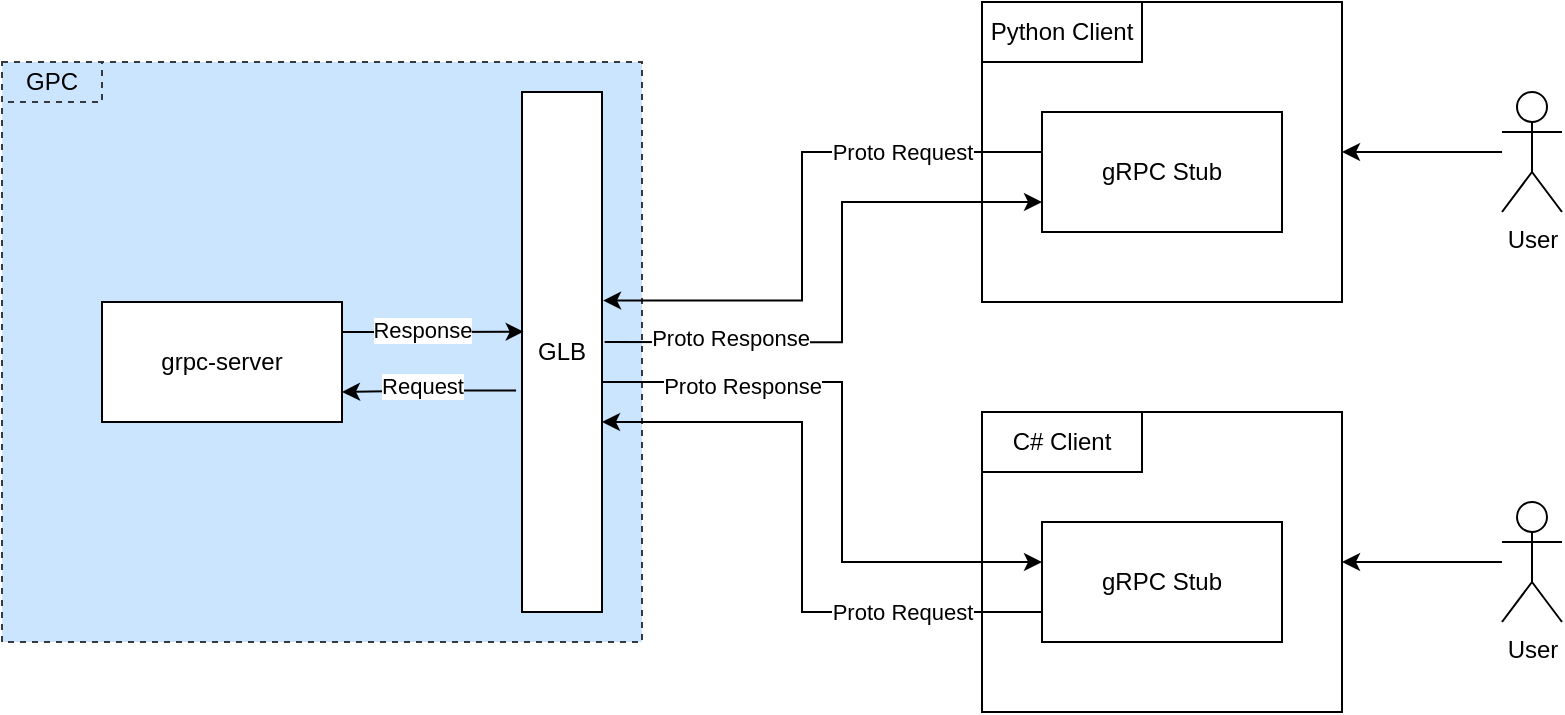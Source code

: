 <mxfile version="23.0.2" type="device" pages="4">
  <diagram id="L0QRQLDZRgUFsAmE-TrK" name="Architecture">
    <mxGraphModel dx="820" dy="415" grid="1" gridSize="10" guides="1" tooltips="1" connect="1" arrows="1" fold="1" page="1" pageScale="1" pageWidth="850" pageHeight="1100" math="0" shadow="0">
      <root>
        <mxCell id="0" />
        <mxCell id="1" parent="0" />
        <mxCell id="HBdbffXqGmhTKcWm9KcC-4" value="" style="rounded=0;whiteSpace=wrap;html=1;fillColor=#cce5ff;dashed=1;strokeColor=#36393d;" parent="1" vertex="1">
          <mxGeometry x="60" y="120" width="320" height="290" as="geometry" />
        </mxCell>
        <mxCell id="HBdbffXqGmhTKcWm9KcC-5" value="GPC" style="rounded=0;whiteSpace=wrap;html=1;fillColor=#cce5ff;dashed=1;strokeColor=#36393d;" parent="1" vertex="1">
          <mxGeometry x="60" y="120" width="50" height="20" as="geometry" />
        </mxCell>
        <mxCell id="HBdbffXqGmhTKcWm9KcC-1" value="grpc-server" style="rounded=0;whiteSpace=wrap;html=1;" parent="1" vertex="1">
          <mxGeometry x="110" y="240" width="120" height="60" as="geometry" />
        </mxCell>
        <mxCell id="HBdbffXqGmhTKcWm9KcC-6" value="" style="rounded=0;whiteSpace=wrap;html=1;fillColor=default;" parent="1" vertex="1">
          <mxGeometry x="550" y="90" width="180" height="150" as="geometry" />
        </mxCell>
        <mxCell id="HBdbffXqGmhTKcWm9KcC-7" value="gRPC Stub" style="rounded=0;whiteSpace=wrap;html=1;" parent="1" vertex="1">
          <mxGeometry x="580" y="145" width="120" height="60" as="geometry" />
        </mxCell>
        <mxCell id="HBdbffXqGmhTKcWm9KcC-8" value="Python Client" style="rounded=0;whiteSpace=wrap;html=1;fillColor=none;" parent="1" vertex="1">
          <mxGeometry x="550" y="90" width="80" height="30" as="geometry" />
        </mxCell>
        <mxCell id="HBdbffXqGmhTKcWm9KcC-9" value="" style="rounded=0;whiteSpace=wrap;html=1;fillColor=default;" parent="1" vertex="1">
          <mxGeometry x="550" y="295" width="180" height="150" as="geometry" />
        </mxCell>
        <mxCell id="HBdbffXqGmhTKcWm9KcC-10" value="gRPC Stub" style="rounded=0;whiteSpace=wrap;html=1;" parent="1" vertex="1">
          <mxGeometry x="580" y="350" width="120" height="60" as="geometry" />
        </mxCell>
        <mxCell id="HBdbffXqGmhTKcWm9KcC-11" value="C# Client" style="rounded=0;whiteSpace=wrap;html=1;fillColor=none;" parent="1" vertex="1">
          <mxGeometry x="550" y="295" width="80" height="30" as="geometry" />
        </mxCell>
        <mxCell id="HBdbffXqGmhTKcWm9KcC-15" style="edgeStyle=orthogonalEdgeStyle;rounded=0;orthogonalLoop=1;jettySize=auto;html=1;exitX=1.013;exitY=0.401;exitDx=0;exitDy=0;exitPerimeter=0;startArrow=classic;startFill=1;endArrow=none;endFill=0;entryX=0;entryY=0.25;entryDx=0;entryDy=0;" parent="1" source="HBdbffXqGmhTKcWm9KcC-12" target="HBdbffXqGmhTKcWm9KcC-7" edge="1">
          <mxGeometry relative="1" as="geometry">
            <Array as="points">
              <mxPoint x="460" y="239" />
              <mxPoint x="460" y="165" />
              <mxPoint x="580" y="165" />
            </Array>
          </mxGeometry>
        </mxCell>
        <mxCell id="HBdbffXqGmhTKcWm9KcC-19" value="Proto Request" style="edgeLabel;html=1;align=center;verticalAlign=middle;resizable=0;points=[];" parent="HBdbffXqGmhTKcWm9KcC-15" vertex="1" connectable="0">
          <mxGeometry x="0.306" y="-2" relative="1" as="geometry">
            <mxPoint x="29" y="-2" as="offset" />
          </mxGeometry>
        </mxCell>
        <mxCell id="HBdbffXqGmhTKcWm9KcC-16" style="edgeStyle=orthogonalEdgeStyle;rounded=0;orthogonalLoop=1;jettySize=auto;html=1;" parent="1" source="HBdbffXqGmhTKcWm9KcC-12" edge="1">
          <mxGeometry relative="1" as="geometry">
            <mxPoint x="580" y="370" as="targetPoint" />
            <Array as="points">
              <mxPoint x="480" y="280" />
              <mxPoint x="480" y="370" />
              <mxPoint x="580" y="370" />
            </Array>
          </mxGeometry>
        </mxCell>
        <mxCell id="HBdbffXqGmhTKcWm9KcC-21" value="Proto Response" style="edgeLabel;html=1;align=center;verticalAlign=middle;resizable=0;points=[];" parent="HBdbffXqGmhTKcWm9KcC-16" vertex="1" connectable="0">
          <mxGeometry x="-0.639" y="-2" relative="1" as="geometry">
            <mxPoint x="14" as="offset" />
          </mxGeometry>
        </mxCell>
        <mxCell id="HBdbffXqGmhTKcWm9KcC-22" style="edgeStyle=orthogonalEdgeStyle;rounded=0;orthogonalLoop=1;jettySize=auto;html=1;entryX=1;entryY=0.75;entryDx=0;entryDy=0;startArrow=none;startFill=0;endArrow=classic;endFill=1;exitX=-0.074;exitY=0.574;exitDx=0;exitDy=0;exitPerimeter=0;" parent="1" source="HBdbffXqGmhTKcWm9KcC-12" target="HBdbffXqGmhTKcWm9KcC-1" edge="1">
          <mxGeometry relative="1" as="geometry" />
        </mxCell>
        <mxCell id="HBdbffXqGmhTKcWm9KcC-23" value="Request" style="edgeLabel;html=1;align=center;verticalAlign=middle;resizable=0;points=[];" parent="HBdbffXqGmhTKcWm9KcC-22" vertex="1" connectable="0">
          <mxGeometry x="0.184" y="-3" relative="1" as="geometry">
            <mxPoint x="4" as="offset" />
          </mxGeometry>
        </mxCell>
        <mxCell id="HBdbffXqGmhTKcWm9KcC-12" value="GLB" style="rounded=0;whiteSpace=wrap;html=1;fillColor=default;" parent="1" vertex="1">
          <mxGeometry x="320" y="135" width="40" height="260" as="geometry" />
        </mxCell>
        <mxCell id="HBdbffXqGmhTKcWm9KcC-18" style="edgeStyle=orthogonalEdgeStyle;rounded=0;orthogonalLoop=1;jettySize=auto;html=1;entryX=1.033;entryY=0.481;entryDx=0;entryDy=0;entryPerimeter=0;startArrow=classic;startFill=1;endArrow=none;endFill=0;exitX=0;exitY=0.75;exitDx=0;exitDy=0;" parent="1" source="HBdbffXqGmhTKcWm9KcC-7" target="HBdbffXqGmhTKcWm9KcC-12" edge="1">
          <mxGeometry relative="1" as="geometry">
            <Array as="points">
              <mxPoint x="480" y="190" />
              <mxPoint x="480" y="260" />
            </Array>
          </mxGeometry>
        </mxCell>
        <mxCell id="HBdbffXqGmhTKcWm9KcC-20" value="Proto Response" style="edgeLabel;html=1;align=center;verticalAlign=middle;resizable=0;points=[];" parent="HBdbffXqGmhTKcWm9KcC-18" vertex="1" connectable="0">
          <mxGeometry x="0.509" y="-2" relative="1" as="geometry">
            <mxPoint x="-8" as="offset" />
          </mxGeometry>
        </mxCell>
        <mxCell id="HBdbffXqGmhTKcWm9KcC-14" style="edgeStyle=orthogonalEdgeStyle;rounded=0;orthogonalLoop=1;jettySize=auto;html=1;entryX=0.021;entryY=0.461;entryDx=0;entryDy=0;exitX=1;exitY=0.25;exitDx=0;exitDy=0;entryPerimeter=0;" parent="1" source="HBdbffXqGmhTKcWm9KcC-1" target="HBdbffXqGmhTKcWm9KcC-12" edge="1">
          <mxGeometry relative="1" as="geometry" />
        </mxCell>
        <mxCell id="HBdbffXqGmhTKcWm9KcC-24" value="Response" style="edgeLabel;html=1;align=center;verticalAlign=middle;resizable=0;points=[];" parent="HBdbffXqGmhTKcWm9KcC-14" vertex="1" connectable="0">
          <mxGeometry x="0.19" y="1" relative="1" as="geometry">
            <mxPoint x="-14" as="offset" />
          </mxGeometry>
        </mxCell>
        <mxCell id="HBdbffXqGmhTKcWm9KcC-17" value="Proto Request" style="edgeStyle=orthogonalEdgeStyle;rounded=0;orthogonalLoop=1;jettySize=auto;html=1;exitX=0;exitY=0.75;exitDx=0;exitDy=0;" parent="1" source="HBdbffXqGmhTKcWm9KcC-10" edge="1">
          <mxGeometry x="-0.555" relative="1" as="geometry">
            <mxPoint x="360" y="300" as="targetPoint" />
            <Array as="points">
              <mxPoint x="460" y="395" />
              <mxPoint x="460" y="300" />
            </Array>
            <mxPoint as="offset" />
          </mxGeometry>
        </mxCell>
        <mxCell id="urQIFU6BzX82vPXx3Rpk-5" style="edgeStyle=orthogonalEdgeStyle;rounded=0;orthogonalLoop=1;jettySize=auto;html=1;entryX=1;entryY=0.5;entryDx=0;entryDy=0;startArrow=none;startFill=0;endArrow=classic;endFill=1;" parent="1" source="urQIFU6BzX82vPXx3Rpk-3" target="HBdbffXqGmhTKcWm9KcC-6" edge="1">
          <mxGeometry relative="1" as="geometry" />
        </mxCell>
        <mxCell id="urQIFU6BzX82vPXx3Rpk-3" value="User" style="shape=umlActor;verticalLabelPosition=bottom;verticalAlign=top;html=1;outlineConnect=0;fillColor=default;" parent="1" vertex="1">
          <mxGeometry x="810" y="135" width="30" height="60" as="geometry" />
        </mxCell>
        <mxCell id="urQIFU6BzX82vPXx3Rpk-7" style="edgeStyle=orthogonalEdgeStyle;rounded=0;orthogonalLoop=1;jettySize=auto;html=1;entryX=1;entryY=0.5;entryDx=0;entryDy=0;startArrow=none;startFill=0;endArrow=classic;endFill=1;" parent="1" source="urQIFU6BzX82vPXx3Rpk-4" target="HBdbffXqGmhTKcWm9KcC-9" edge="1">
          <mxGeometry relative="1" as="geometry" />
        </mxCell>
        <mxCell id="urQIFU6BzX82vPXx3Rpk-4" value="User" style="shape=umlActor;verticalLabelPosition=bottom;verticalAlign=top;html=1;outlineConnect=0;fillColor=default;" parent="1" vertex="1">
          <mxGeometry x="810" y="340" width="30" height="60" as="geometry" />
        </mxCell>
      </root>
    </mxGraphModel>
  </diagram>
  <diagram id="04SzBnQVvkSZdFKVoosf" name="App Build Pipeline">
    <mxGraphModel dx="1171" dy="593" grid="1" gridSize="10" guides="1" tooltips="1" connect="1" arrows="1" fold="1" page="1" pageScale="1" pageWidth="850" pageHeight="1100" math="0" shadow="0">
      <root>
        <mxCell id="0" />
        <mxCell id="1" parent="0" />
        <mxCell id="XsykwSwLm1K3rjfxxVs0-20" style="edgeStyle=orthogonalEdgeStyle;rounded=0;orthogonalLoop=1;jettySize=auto;html=1;startArrow=none;startFill=0;endArrow=classic;endFill=1;" parent="1" source="XsykwSwLm1K3rjfxxVs0-9" target="XsykwSwLm1K3rjfxxVs0-11" edge="1">
          <mxGeometry relative="1" as="geometry" />
        </mxCell>
        <mxCell id="XsykwSwLm1K3rjfxxVs0-16" style="edgeStyle=orthogonalEdgeStyle;rounded=0;orthogonalLoop=1;jettySize=auto;html=1;entryX=0;entryY=0.5;entryDx=0;entryDy=0;startArrow=none;startFill=0;endArrow=classic;endFill=1;" parent="1" source="XsykwSwLm1K3rjfxxVs0-10" target="XsykwSwLm1K3rjfxxVs0-9" edge="1">
          <mxGeometry relative="1" as="geometry" />
        </mxCell>
        <mxCell id="XsykwSwLm1K3rjfxxVs0-19" value="Trigger Webhook" style="edgeLabel;html=1;align=center;verticalAlign=middle;resizable=0;points=[];" parent="XsykwSwLm1K3rjfxxVs0-16" vertex="1" connectable="0">
          <mxGeometry x="-0.252" relative="1" as="geometry">
            <mxPoint x="8" as="offset" />
          </mxGeometry>
        </mxCell>
        <mxCell id="XsykwSwLm1K3rjfxxVs0-15" style="edgeStyle=orthogonalEdgeStyle;rounded=0;orthogonalLoop=1;jettySize=auto;html=1;entryX=0;entryY=0.5;entryDx=0;entryDy=0;entryPerimeter=0;startArrow=none;startFill=0;endArrow=classic;endFill=1;" parent="1" source="XsykwSwLm1K3rjfxxVs0-14" target="XsykwSwLm1K3rjfxxVs0-10" edge="1">
          <mxGeometry relative="1" as="geometry" />
        </mxCell>
        <mxCell id="XsykwSwLm1K3rjfxxVs0-18" value="PR" style="edgeLabel;html=1;align=center;verticalAlign=middle;resizable=0;points=[];" parent="XsykwSwLm1K3rjfxxVs0-15" vertex="1" connectable="0">
          <mxGeometry x="-0.289" y="1" relative="1" as="geometry">
            <mxPoint as="offset" />
          </mxGeometry>
        </mxCell>
        <mxCell id="XsykwSwLm1K3rjfxxVs0-27" value="" style="group" parent="1" vertex="1" connectable="0">
          <mxGeometry x="25" y="350" width="80" height="80" as="geometry" />
        </mxCell>
        <mxCell id="XsykwSwLm1K3rjfxxVs0-14" value="" style="html=1;verticalLabelPosition=bottom;align=center;labelBackgroundColor=#ffffff;verticalAlign=top;strokeWidth=2;strokeColor=#0080F0;shadow=0;dashed=0;shape=mxgraph.ios7.icons.user;fillColor=default;" parent="XsykwSwLm1K3rjfxxVs0-27" vertex="1">
          <mxGeometry x="15" y="30" width="50" height="50" as="geometry" />
        </mxCell>
        <mxCell id="XsykwSwLm1K3rjfxxVs0-22" value="Developers" style="text;html=1;align=center;verticalAlign=middle;resizable=0;points=[];autosize=1;strokeColor=none;fillColor=none;" parent="XsykwSwLm1K3rjfxxVs0-27" vertex="1">
          <mxGeometry width="80" height="20" as="geometry" />
        </mxCell>
        <mxCell id="XsykwSwLm1K3rjfxxVs0-28" value="" style="group" parent="1" vertex="1" connectable="0">
          <mxGeometry x="230" y="350" width="50" height="80" as="geometry" />
        </mxCell>
        <mxCell id="XsykwSwLm1K3rjfxxVs0-10" value="" style="verticalLabelPosition=bottom;html=1;verticalAlign=top;align=center;strokeColor=none;fillColor=#00BEF2;shape=mxgraph.azure.github_code;pointerEvents=1;" parent="XsykwSwLm1K3rjfxxVs0-28" vertex="1">
          <mxGeometry y="30" width="50" height="50" as="geometry" />
        </mxCell>
        <mxCell id="XsykwSwLm1K3rjfxxVs0-23" value="GitHub" style="text;html=1;align=center;verticalAlign=middle;resizable=0;points=[];autosize=1;strokeColor=none;fillColor=none;" parent="XsykwSwLm1K3rjfxxVs0-28" vertex="1">
          <mxGeometry width="50" height="20" as="geometry" />
        </mxCell>
        <mxCell id="XsykwSwLm1K3rjfxxVs0-29" value="" style="group" parent="1" vertex="1" connectable="0">
          <mxGeometry x="400" y="350" width="90" height="80" as="geometry" />
        </mxCell>
        <mxCell id="XsykwSwLm1K3rjfxxVs0-9" value="" style="aspect=fixed;perimeter=ellipsePerimeter;html=1;align=center;shadow=0;dashed=0;fontColor=#4277BB;labelBackgroundColor=#ffffff;fontSize=12;spacingTop=3;image;image=img/lib/ibm/devops/build_test.svg;fillColor=default;" parent="XsykwSwLm1K3rjfxxVs0-29" vertex="1">
          <mxGeometry x="20" y="29.5" width="50.5" height="50.5" as="geometry" />
        </mxCell>
        <mxCell id="XsykwSwLm1K3rjfxxVs0-24" value="Build and Test" style="text;html=1;align=center;verticalAlign=middle;resizable=0;points=[];autosize=1;strokeColor=none;fillColor=none;" parent="XsykwSwLm1K3rjfxxVs0-29" vertex="1">
          <mxGeometry width="90" height="20" as="geometry" />
        </mxCell>
        <mxCell id="XsykwSwLm1K3rjfxxVs0-30" value="" style="group" parent="1" vertex="1" connectable="0">
          <mxGeometry x="579.2" y="350" width="80" height="80.5" as="geometry" />
        </mxCell>
        <mxCell id="XsykwSwLm1K3rjfxxVs0-11" value="" style="sketch=0;aspect=fixed;html=1;points=[];align=center;image;fontSize=12;image=img/lib/mscae/Docker.svg;fillColor=default;" parent="XsykwSwLm1K3rjfxxVs0-30" vertex="1">
          <mxGeometry x="9.21" y="30" width="61.59" height="50.5" as="geometry" />
        </mxCell>
        <mxCell id="XsykwSwLm1K3rjfxxVs0-26" value="Containerize" style="text;html=1;align=center;verticalAlign=middle;resizable=0;points=[];autosize=1;strokeColor=none;fillColor=none;" parent="XsykwSwLm1K3rjfxxVs0-30" vertex="1">
          <mxGeometry width="80" height="20" as="geometry" />
        </mxCell>
        <mxCell id="XsykwSwLm1K3rjfxxVs0-37" style="edgeStyle=orthogonalEdgeStyle;rounded=0;orthogonalLoop=1;jettySize=auto;html=1;entryX=0.5;entryY=0;entryDx=0;entryDy=0;startArrow=none;startFill=0;endArrow=classic;endFill=1;" parent="1" source="XsykwSwLm1K3rjfxxVs0-32" target="XsykwSwLm1K3rjfxxVs0-33" edge="1">
          <mxGeometry relative="1" as="geometry" />
        </mxCell>
        <mxCell id="XsykwSwLm1K3rjfxxVs0-32" value="Checkout Code and load Jenkisfile" style="rounded=0;whiteSpace=wrap;html=1;fillColor=default;" parent="1" vertex="1">
          <mxGeometry x="385" y="480" width="120" height="60" as="geometry" />
        </mxCell>
        <mxCell id="XsykwSwLm1K3rjfxxVs0-38" style="edgeStyle=orthogonalEdgeStyle;rounded=0;orthogonalLoop=1;jettySize=auto;html=1;entryX=0.5;entryY=0;entryDx=0;entryDy=0;startArrow=none;startFill=0;endArrow=classic;endFill=1;" parent="1" source="XsykwSwLm1K3rjfxxVs0-33" target="XsykwSwLm1K3rjfxxVs0-35" edge="1">
          <mxGeometry relative="1" as="geometry">
            <mxPoint x="445" y="680" as="targetPoint" />
          </mxGeometry>
        </mxCell>
        <mxCell id="XsykwSwLm1K3rjfxxVs0-33" value="Compile" style="rounded=0;whiteSpace=wrap;html=1;fillColor=default;" parent="1" vertex="1">
          <mxGeometry x="385" y="580" width="120" height="60" as="geometry" />
        </mxCell>
        <mxCell id="XsykwSwLm1K3rjfxxVs0-35" value="Archive Artefact" style="rounded=0;whiteSpace=wrap;html=1;fillColor=default;" parent="1" vertex="1">
          <mxGeometry x="385" y="680" width="120" height="60" as="geometry" />
        </mxCell>
        <mxCell id="XsykwSwLm1K3rjfxxVs0-36" style="edgeStyle=orthogonalEdgeStyle;rounded=0;orthogonalLoop=1;jettySize=auto;html=1;entryX=0.5;entryY=0;entryDx=0;entryDy=0;startArrow=none;startFill=0;endArrow=classic;endFill=1;" parent="1" source="XsykwSwLm1K3rjfxxVs0-9" target="XsykwSwLm1K3rjfxxVs0-32" edge="1">
          <mxGeometry relative="1" as="geometry" />
        </mxCell>
        <mxCell id="XsykwSwLm1K3rjfxxVs0-44" style="edgeStyle=orthogonalEdgeStyle;rounded=0;orthogonalLoop=1;jettySize=auto;html=1;entryX=0.5;entryY=0;entryDx=0;entryDy=0;startArrow=none;startFill=0;endArrow=classic;endFill=1;" parent="1" source="XsykwSwLm1K3rjfxxVs0-40" target="XsykwSwLm1K3rjfxxVs0-41" edge="1">
          <mxGeometry relative="1" as="geometry" />
        </mxCell>
        <mxCell id="XsykwSwLm1K3rjfxxVs0-40" value="Build Docker Image" style="rounded=0;whiteSpace=wrap;html=1;fillColor=default;" parent="1" vertex="1">
          <mxGeometry x="559.2" y="480" width="120" height="60" as="geometry" />
        </mxCell>
        <mxCell id="XsykwSwLm1K3rjfxxVs0-45" style="edgeStyle=orthogonalEdgeStyle;rounded=0;orthogonalLoop=1;jettySize=auto;html=1;entryX=0.5;entryY=0;entryDx=0;entryDy=0;startArrow=none;startFill=0;endArrow=classic;endFill=1;" parent="1" source="XsykwSwLm1K3rjfxxVs0-41" target="XsykwSwLm1K3rjfxxVs0-42" edge="1">
          <mxGeometry relative="1" as="geometry" />
        </mxCell>
        <mxCell id="XsykwSwLm1K3rjfxxVs0-41" value="Tag Docker Image" style="rounded=0;whiteSpace=wrap;html=1;fillColor=default;" parent="1" vertex="1">
          <mxGeometry x="559.2" y="580" width="120" height="60" as="geometry" />
        </mxCell>
        <mxCell id="XsykwSwLm1K3rjfxxVs0-42" value="Push Dokcer Image" style="rounded=0;whiteSpace=wrap;html=1;fillColor=default;" parent="1" vertex="1">
          <mxGeometry x="560" y="680" width="120" height="60" as="geometry" />
        </mxCell>
        <mxCell id="XsykwSwLm1K3rjfxxVs0-43" style="edgeStyle=orthogonalEdgeStyle;rounded=0;orthogonalLoop=1;jettySize=auto;html=1;entryX=0.5;entryY=0;entryDx=0;entryDy=0;startArrow=none;startFill=0;endArrow=classic;endFill=1;" parent="1" source="XsykwSwLm1K3rjfxxVs0-11" target="XsykwSwLm1K3rjfxxVs0-40" edge="1">
          <mxGeometry relative="1" as="geometry" />
        </mxCell>
        <mxCell id="_TtugMWoAg76NDfMQwmL-3" style="edgeStyle=orthogonalEdgeStyle;rounded=0;orthogonalLoop=1;jettySize=auto;html=1;entryX=0.5;entryY=0;entryDx=0;entryDy=0;startArrow=none;startFill=0;endArrow=classic;endFill=1;" parent="1" source="_TtugMWoAg76NDfMQwmL-1" edge="1">
          <mxGeometry relative="1" as="geometry">
            <mxPoint x="790.0" y="580" as="targetPoint" />
          </mxGeometry>
        </mxCell>
        <mxCell id="_TtugMWoAg76NDfMQwmL-2" style="edgeStyle=orthogonalEdgeStyle;rounded=0;orthogonalLoop=1;jettySize=auto;html=1;entryX=0.5;entryY=0;entryDx=0;entryDy=0;startArrow=none;startFill=0;endArrow=classic;endFill=1;" parent="1" target="_TtugMWoAg76NDfMQwmL-1" edge="1">
          <mxGeometry relative="1" as="geometry">
            <mxPoint x="790.0" y="430.5" as="sourcePoint" />
          </mxGeometry>
        </mxCell>
      </root>
    </mxGraphModel>
  </diagram>
  <diagram id="1ubkj9-d4d2KupUPz-sf" name="App Deployment Pipeline">
    <mxGraphModel dx="820" dy="415" grid="1" gridSize="10" guides="1" tooltips="1" connect="1" arrows="1" fold="1" page="1" pageScale="1" pageWidth="850" pageHeight="1100" math="0" shadow="0">
      <root>
        <mxCell id="0" />
        <mxCell id="1" parent="0" />
        <mxCell id="bHBb-JGSrsXpC5y51pyZ-1" value="" style="group" vertex="1" connectable="0" parent="1">
          <mxGeometry x="160" y="150" width="80" height="80" as="geometry" />
        </mxCell>
        <mxCell id="bHBb-JGSrsXpC5y51pyZ-2" value="" style="html=1;verticalLabelPosition=bottom;align=center;labelBackgroundColor=#ffffff;verticalAlign=top;strokeWidth=2;strokeColor=#0080F0;shadow=0;dashed=0;shape=mxgraph.ios7.icons.user;fillColor=default;" vertex="1" parent="bHBb-JGSrsXpC5y51pyZ-1">
          <mxGeometry x="15" y="30" width="50" height="50" as="geometry" />
        </mxCell>
        <mxCell id="bHBb-JGSrsXpC5y51pyZ-3" value="Developers" style="text;html=1;align=center;verticalAlign=middle;resizable=0;points=[];autosize=1;strokeColor=none;fillColor=none;" vertex="1" parent="bHBb-JGSrsXpC5y51pyZ-1">
          <mxGeometry width="80" height="20" as="geometry" />
        </mxCell>
        <mxCell id="32T7sPFt93Z3NCK7b6Ue-1" value="" style="group" vertex="1" connectable="0" parent="1">
          <mxGeometry x="350" y="150" width="90" height="80" as="geometry" />
        </mxCell>
        <mxCell id="32T7sPFt93Z3NCK7b6Ue-2" value="" style="aspect=fixed;perimeter=ellipsePerimeter;html=1;align=center;shadow=0;dashed=0;fontColor=#4277BB;labelBackgroundColor=#ffffff;fontSize=12;spacingTop=3;image;image=img/lib/ibm/devops/build_test.svg;fillColor=default;" vertex="1" parent="32T7sPFt93Z3NCK7b6Ue-1">
          <mxGeometry x="20" y="29.5" width="50.5" height="50.5" as="geometry" />
        </mxCell>
        <mxCell id="32T7sPFt93Z3NCK7b6Ue-3" value="Build and Test" style="text;html=1;align=center;verticalAlign=middle;resizable=0;points=[];autosize=1;strokeColor=none;fillColor=none;" vertex="1" parent="32T7sPFt93Z3NCK7b6Ue-1">
          <mxGeometry width="90" height="20" as="geometry" />
        </mxCell>
        <mxCell id="32T7sPFt93Z3NCK7b6Ue-7" value="" style="group" vertex="1" connectable="0" parent="1">
          <mxGeometry x="580" y="150" width="50" height="80" as="geometry" />
        </mxCell>
        <mxCell id="32T7sPFt93Z3NCK7b6Ue-8" value="" style="aspect=fixed;perimeter=ellipsePerimeter;html=1;align=center;shadow=0;dashed=0;fontColor=#4277BB;labelBackgroundColor=#ffffff;fontSize=12;spacingTop=3;image;image=img/lib/ibm/devops/continuous_deploy.svg;fillColor=default;" vertex="1" parent="32T7sPFt93Z3NCK7b6Ue-7">
          <mxGeometry y="30" width="50" height="50" as="geometry" />
        </mxCell>
        <mxCell id="32T7sPFt93Z3NCK7b6Ue-9" value="Deploy" style="text;html=1;align=center;verticalAlign=middle;resizable=0;points=[];autosize=1;strokeColor=none;fillColor=none;" vertex="1" parent="32T7sPFt93Z3NCK7b6Ue-7">
          <mxGeometry width="50" height="20" as="geometry" />
        </mxCell>
        <mxCell id="32T7sPFt93Z3NCK7b6Ue-10" value="Deploy to GCP using Terraform / Helm Infra" style="rounded=0;whiteSpace=wrap;html=1;fillColor=default;" vertex="1" parent="1">
          <mxGeometry x="545" y="280" width="120" height="60" as="geometry" />
        </mxCell>
        <mxCell id="32T7sPFt93Z3NCK7b6Ue-12" style="edgeStyle=orthogonalEdgeStyle;rounded=0;orthogonalLoop=1;jettySize=auto;html=1;entryX=0;entryY=0.5;entryDx=0;entryDy=0;" edge="1" parent="1" source="bHBb-JGSrsXpC5y51pyZ-2" target="32T7sPFt93Z3NCK7b6Ue-2">
          <mxGeometry relative="1" as="geometry" />
        </mxCell>
        <mxCell id="32T7sPFt93Z3NCK7b6Ue-13" value="Manual Trigger" style="edgeLabel;html=1;align=center;verticalAlign=middle;resizable=0;points=[];" vertex="1" connectable="0" parent="32T7sPFt93Z3NCK7b6Ue-12">
          <mxGeometry x="-0.132" relative="1" as="geometry">
            <mxPoint as="offset" />
          </mxGeometry>
        </mxCell>
        <mxCell id="32T7sPFt93Z3NCK7b6Ue-14" style="edgeStyle=orthogonalEdgeStyle;rounded=0;orthogonalLoop=1;jettySize=auto;html=1;entryX=0;entryY=0.5;entryDx=0;entryDy=0;" edge="1" parent="1" source="32T7sPFt93Z3NCK7b6Ue-2" target="32T7sPFt93Z3NCK7b6Ue-8">
          <mxGeometry relative="1" as="geometry" />
        </mxCell>
        <mxCell id="32T7sPFt93Z3NCK7b6Ue-16" style="edgeStyle=orthogonalEdgeStyle;rounded=0;orthogonalLoop=1;jettySize=auto;html=1;entryX=0.5;entryY=0;entryDx=0;entryDy=0;" edge="1" parent="1" source="32T7sPFt93Z3NCK7b6Ue-8" target="32T7sPFt93Z3NCK7b6Ue-10">
          <mxGeometry relative="1" as="geometry" />
        </mxCell>
        <mxCell id="DbrCPEsW9Lbhbe9QlBQ7-6" style="edgeStyle=orthogonalEdgeStyle;rounded=0;orthogonalLoop=1;jettySize=auto;html=1;entryX=0.5;entryY=0;entryDx=0;entryDy=0;" edge="1" parent="1" source="DbrCPEsW9Lbhbe9QlBQ7-1" target="DbrCPEsW9Lbhbe9QlBQ7-3">
          <mxGeometry relative="1" as="geometry" />
        </mxCell>
        <mxCell id="DbrCPEsW9Lbhbe9QlBQ7-1" value="Checkout Code and load Jenkisfile" style="rounded=0;whiteSpace=wrap;html=1;fillColor=default;" vertex="1" parent="1">
          <mxGeometry x="335" y="280" width="120" height="60" as="geometry" />
        </mxCell>
        <mxCell id="DbrCPEsW9Lbhbe9QlBQ7-2" style="edgeStyle=orthogonalEdgeStyle;rounded=0;orthogonalLoop=1;jettySize=auto;html=1;entryX=0.5;entryY=0;entryDx=0;entryDy=0;" edge="1" parent="1" source="32T7sPFt93Z3NCK7b6Ue-2" target="DbrCPEsW9Lbhbe9QlBQ7-1">
          <mxGeometry relative="1" as="geometry" />
        </mxCell>
        <mxCell id="DbrCPEsW9Lbhbe9QlBQ7-7" style="edgeStyle=orthogonalEdgeStyle;rounded=0;orthogonalLoop=1;jettySize=auto;html=1;entryX=0.5;entryY=0;entryDx=0;entryDy=0;" edge="1" parent="1" source="DbrCPEsW9Lbhbe9QlBQ7-3" target="DbrCPEsW9Lbhbe9QlBQ7-4">
          <mxGeometry relative="1" as="geometry" />
        </mxCell>
        <mxCell id="DbrCPEsW9Lbhbe9QlBQ7-3" value="Terraform Plan" style="rounded=0;whiteSpace=wrap;html=1;fillColor=default;" vertex="1" parent="1">
          <mxGeometry x="335" y="380" width="120" height="60" as="geometry" />
        </mxCell>
        <mxCell id="DbrCPEsW9Lbhbe9QlBQ7-8" style="edgeStyle=orthogonalEdgeStyle;rounded=0;orthogonalLoop=1;jettySize=auto;html=1;entryX=0.5;entryY=0;entryDx=0;entryDy=0;" edge="1" parent="1" source="DbrCPEsW9Lbhbe9QlBQ7-4" target="DbrCPEsW9Lbhbe9QlBQ7-5">
          <mxGeometry relative="1" as="geometry" />
        </mxCell>
        <mxCell id="DbrCPEsW9Lbhbe9QlBQ7-4" value="Save plan as Artifact" style="rounded=0;whiteSpace=wrap;html=1;fillColor=default;" vertex="1" parent="1">
          <mxGeometry x="335" y="480" width="120" height="60" as="geometry" />
        </mxCell>
        <mxCell id="DbrCPEsW9Lbhbe9QlBQ7-5" value="Terraform Apply" style="rounded=0;whiteSpace=wrap;html=1;fillColor=default;" vertex="1" parent="1">
          <mxGeometry x="335" y="580" width="120" height="60" as="geometry" />
        </mxCell>
      </root>
    </mxGraphModel>
  </diagram>
  <diagram id="IdoTz9LHBFtyBm7UoxML" name="GCP Architecture">
    <mxGraphModel dx="580" dy="415" grid="1" gridSize="10" guides="1" tooltips="1" connect="1" arrows="1" fold="1" page="1" pageScale="1" pageWidth="850" pageHeight="1100" math="0" shadow="0">
      <root>
        <mxCell id="0" />
        <mxCell id="1" parent="0" />
        <mxCell id="VjCXyrpMqlW8RH8eqWxh-13" value="" style="rounded=0;whiteSpace=wrap;html=1;fillColor=none;dashed=1;" vertex="1" parent="1">
          <mxGeometry x="80" y="150" width="410" height="340" as="geometry" />
        </mxCell>
        <mxCell id="VjCXyrpMqlW8RH8eqWxh-1" value="" style="rounded=0;whiteSpace=wrap;html=1;fillColor=#cce5ff;dashed=1;strokeColor=#36393d;" vertex="1" parent="1">
          <mxGeometry x="60" y="120" width="440" height="380" as="geometry" />
        </mxCell>
        <mxCell id="VjCXyrpMqlW8RH8eqWxh-14" value="" style="rounded=0;whiteSpace=wrap;html=1;fillColor=none;dashed=1;" vertex="1" parent="1">
          <mxGeometry x="80" y="150" width="410" height="340" as="geometry" />
        </mxCell>
        <mxCell id="VjCXyrpMqlW8RH8eqWxh-16" value="" style="rounded=0;whiteSpace=wrap;html=1;fillColor=none;dashed=1;" vertex="1" parent="1">
          <mxGeometry x="100" y="180" width="380" height="300" as="geometry" />
        </mxCell>
        <mxCell id="VjCXyrpMqlW8RH8eqWxh-3" value="GPC" style="rounded=0;whiteSpace=wrap;html=1;fillColor=#cce5ff;dashed=1;strokeColor=#36393d;" vertex="1" parent="1">
          <mxGeometry x="60" y="120" width="50" height="20" as="geometry" />
        </mxCell>
        <mxCell id="VjCXyrpMqlW8RH8eqWxh-15" value="VPC" style="rounded=0;whiteSpace=wrap;html=1;fillColor=none;dashed=1;" vertex="1" parent="1">
          <mxGeometry x="80" y="150" width="50" height="20" as="geometry" />
        </mxCell>
        <mxCell id="VjCXyrpMqlW8RH8eqWxh-17" value="GKE" style="rounded=0;whiteSpace=wrap;html=1;fillColor=none;dashed=1;" vertex="1" parent="1">
          <mxGeometry x="100" y="180" width="50" height="20" as="geometry" />
        </mxCell>
        <mxCell id="VjCXyrpMqlW8RH8eqWxh-19" value="" style="group" vertex="1" connectable="0" parent="1">
          <mxGeometry x="130" y="210" width="310" height="260" as="geometry" />
        </mxCell>
        <mxCell id="VjCXyrpMqlW8RH8eqWxh-26" style="edgeStyle=orthogonalEdgeStyle;rounded=0;orthogonalLoop=1;jettySize=auto;html=1;entryX=0.5;entryY=0;entryDx=0;entryDy=0;endArrow=none;endFill=0;exitX=0.5;exitY=1;exitDx=0;exitDy=0;" edge="1" parent="VjCXyrpMqlW8RH8eqWxh-19" source="VjCXyrpMqlW8RH8eqWxh-5" target="VjCXyrpMqlW8RH8eqWxh-4">
          <mxGeometry relative="1" as="geometry">
            <mxPoint x="80" y="140" as="sourcePoint" />
          </mxGeometry>
        </mxCell>
        <mxCell id="VjCXyrpMqlW8RH8eqWxh-27" style="edgeStyle=orthogonalEdgeStyle;rounded=0;orthogonalLoop=1;jettySize=auto;html=1;endArrow=none;endFill=0;entryX=-0.006;entryY=0.726;entryDx=0;entryDy=0;entryPerimeter=0;" edge="1" parent="VjCXyrpMqlW8RH8eqWxh-19" source="VjCXyrpMqlW8RH8eqWxh-4" target="VjCXyrpMqlW8RH8eqWxh-9">
          <mxGeometry relative="1" as="geometry">
            <mxPoint x="230" y="192" as="targetPoint" />
            <Array as="points">
              <mxPoint x="230" y="190" />
            </Array>
          </mxGeometry>
        </mxCell>
        <mxCell id="VjCXyrpMqlW8RH8eqWxh-4" value="grpc-server Service" style="rounded=0;whiteSpace=wrap;html=1;fillColor=default;" vertex="1" parent="VjCXyrpMqlW8RH8eqWxh-19">
          <mxGeometry y="160" width="120" height="60" as="geometry" />
        </mxCell>
        <mxCell id="VjCXyrpMqlW8RH8eqWxh-5" value="grpc-server" style="rounded=0;whiteSpace=wrap;html=1;" vertex="1" parent="VjCXyrpMqlW8RH8eqWxh-19">
          <mxGeometry y="20" width="120" height="60" as="geometry" />
        </mxCell>
        <mxCell id="VjCXyrpMqlW8RH8eqWxh-9" value="Ingress" style="rounded=0;whiteSpace=wrap;html=1;fillColor=default;" vertex="1" parent="VjCXyrpMqlW8RH8eqWxh-19">
          <mxGeometry x="230" width="50" height="260" as="geometry" />
        </mxCell>
      </root>
    </mxGraphModel>
  </diagram>
</mxfile>
